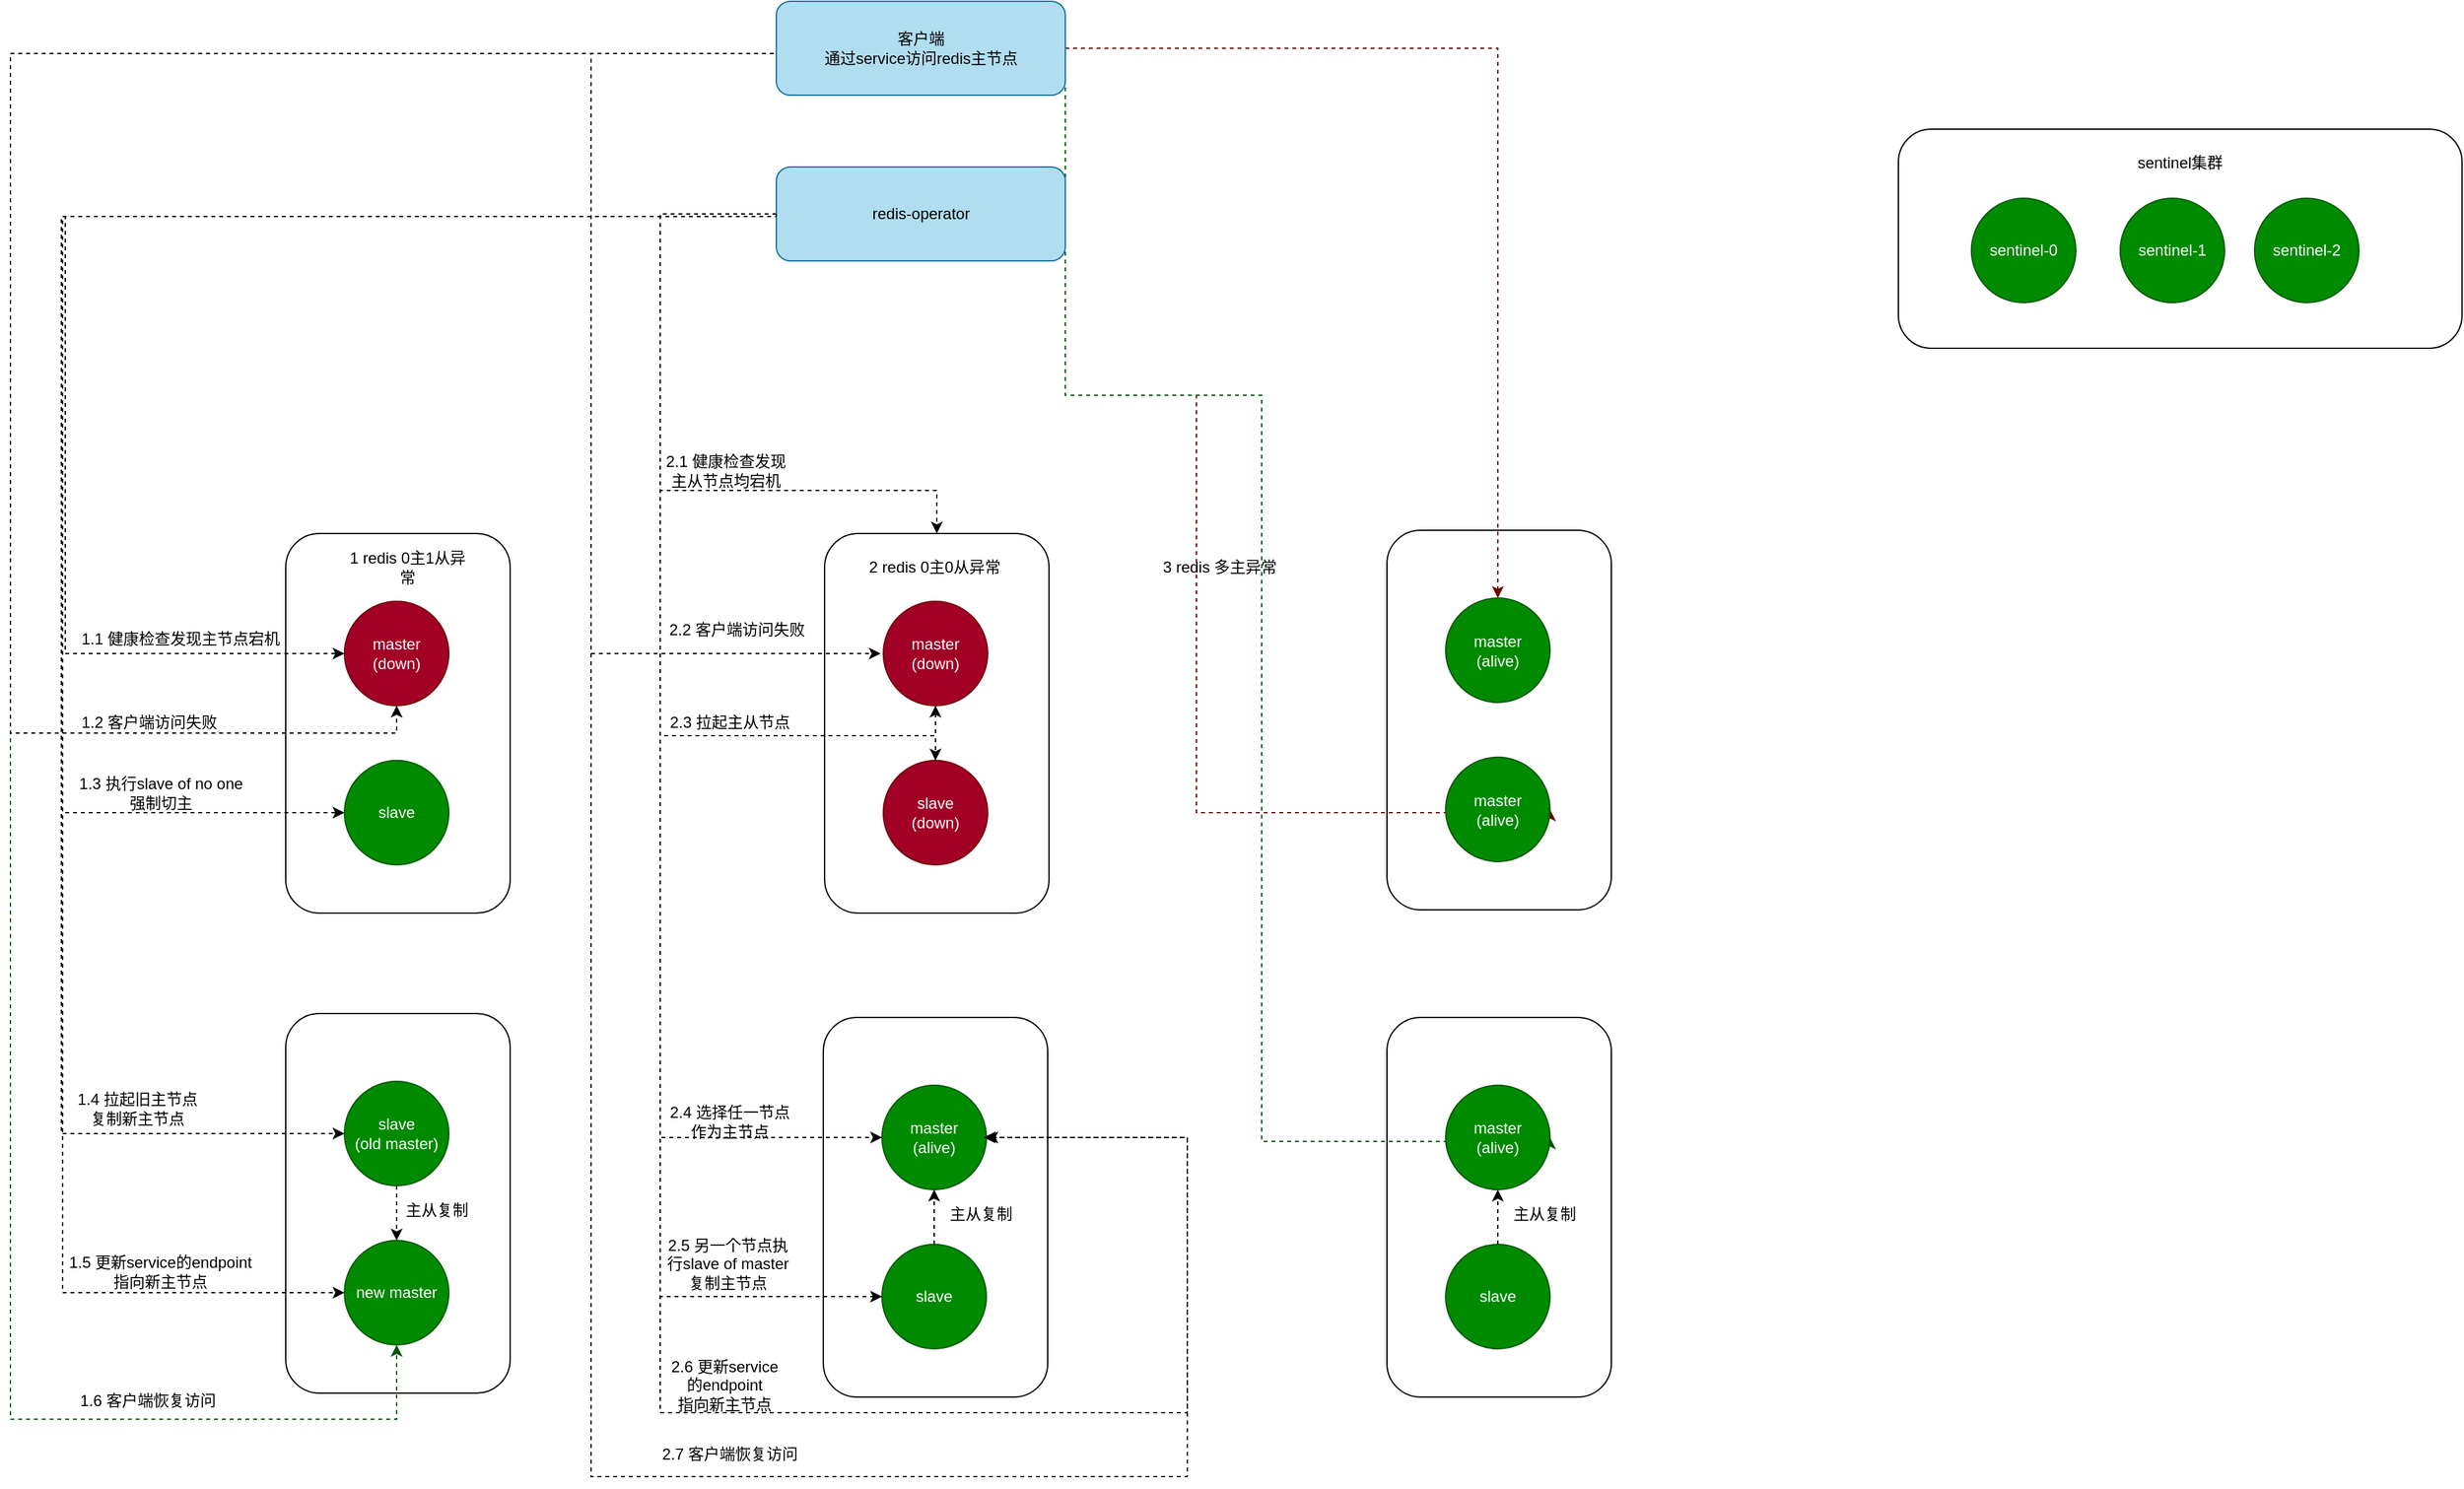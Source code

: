 <mxfile version="20.5.3" type="github"><diagram id="rYdwiMb5jvszhZctyrXV" name="第 1 页"><mxGraphModel dx="1645" dy="668" grid="0" gridSize="10" guides="1" tooltips="1" connect="1" arrows="1" fold="1" page="1" pageScale="1" pageWidth="1200" pageHeight="1920" math="0" shadow="0"><root><mxCell id="0"/><mxCell id="1" parent="0"/><mxCell id="YQscOVflWYW1QB9K6YFz-36" value="" style="rounded=1;whiteSpace=wrap;html=1;" vertex="1" parent="1"><mxGeometry x="1141" y="1016" width="172" height="291" as="geometry"/></mxCell><mxCell id="YQscOVflWYW1QB9K6YFz-30" value="" style="rounded=1;whiteSpace=wrap;html=1;" vertex="1" parent="1"><mxGeometry x="709" y="1016" width="172" height="291" as="geometry"/></mxCell><mxCell id="YQscOVflWYW1QB9K6YFz-24" value="" style="rounded=1;whiteSpace=wrap;html=1;" vertex="1" parent="1"><mxGeometry x="297" y="1013" width="172" height="291" as="geometry"/></mxCell><mxCell id="YQscOVflWYW1QB9K6YFz-11" value="" style="rounded=1;whiteSpace=wrap;html=1;" vertex="1" parent="1"><mxGeometry x="1141" y="642.5" width="172" height="291" as="geometry"/></mxCell><mxCell id="YQscOVflWYW1QB9K6YFz-16" value="" style="rounded=1;whiteSpace=wrap;html=1;" vertex="1" parent="1"><mxGeometry x="710" y="645" width="172" height="291" as="geometry"/></mxCell><mxCell id="YQscOVflWYW1QB9K6YFz-6" value="" style="rounded=1;whiteSpace=wrap;html=1;" vertex="1" parent="1"><mxGeometry x="297" y="645" width="172" height="291" as="geometry"/></mxCell><mxCell id="YQscOVflWYW1QB9K6YFz-4" value="" style="rounded=1;whiteSpace=wrap;html=1;" vertex="1" parent="1"><mxGeometry x="1533" y="335" width="432" height="168" as="geometry"/></mxCell><mxCell id="YQscOVflWYW1QB9K6YFz-44" style="edgeStyle=orthogonalEdgeStyle;rounded=0;orthogonalLoop=1;jettySize=auto;html=1;exitX=1;exitY=0.5;exitDx=0;exitDy=0;dashed=1;fillColor=#a20025;strokeColor=#6F0000;" edge="1" parent="1" source="6RyUIfgaUFoeRIO4xXDH-7" target="YQscOVflWYW1QB9K6YFz-12"><mxGeometry relative="1" as="geometry"/></mxCell><mxCell id="YQscOVflWYW1QB9K6YFz-46" style="edgeStyle=orthogonalEdgeStyle;rounded=0;orthogonalLoop=1;jettySize=auto;html=1;exitX=1;exitY=0.5;exitDx=0;exitDy=0;dashed=1;entryX=1;entryY=0.5;entryDx=0;entryDy=0;fillColor=#a20025;strokeColor=#6F0000;" edge="1" parent="1" source="6RyUIfgaUFoeRIO4xXDH-7" target="YQscOVflWYW1QB9K6YFz-13"><mxGeometry relative="1" as="geometry"><mxPoint x="971.333" y="856.667" as="targetPoint"/><Array as="points"><mxPoint x="995" y="539"/><mxPoint x="995" y="859"/></Array></mxGeometry></mxCell><mxCell id="YQscOVflWYW1QB9K6YFz-50" style="edgeStyle=orthogonalEdgeStyle;rounded=0;orthogonalLoop=1;jettySize=auto;html=1;exitX=0;exitY=0.5;exitDx=0;exitDy=0;entryX=0.5;entryY=1;entryDx=0;entryDy=0;dashed=1;fillColor=#008a00;strokeColor=#005700;" edge="1" parent="1" source="6RyUIfgaUFoeRIO4xXDH-7" target="YQscOVflWYW1QB9K6YFz-26"><mxGeometry relative="1" as="geometry"><Array as="points"><mxPoint x="86" y="277"/><mxPoint x="86" y="1324"/><mxPoint x="382" y="1324"/></Array></mxGeometry></mxCell><mxCell id="YQscOVflWYW1QB9K6YFz-59" style="edgeStyle=orthogonalEdgeStyle;rounded=0;orthogonalLoop=1;jettySize=auto;html=1;exitX=1;exitY=0.5;exitDx=0;exitDy=0;entryX=1;entryY=0.5;entryDx=0;entryDy=0;dashed=1;fillColor=#008a00;strokeColor=#005700;" edge="1" parent="1" source="6RyUIfgaUFoeRIO4xXDH-7" target="YQscOVflWYW1QB9K6YFz-37"><mxGeometry relative="1" as="geometry"><Array as="points"><mxPoint x="1045" y="539"/><mxPoint x="1045" y="1111"/></Array></mxGeometry></mxCell><mxCell id="YQscOVflWYW1QB9K6YFz-72" style="edgeStyle=orthogonalEdgeStyle;rounded=0;orthogonalLoop=1;jettySize=auto;html=1;exitX=0;exitY=0.5;exitDx=0;exitDy=0;dashed=1;entryX=0.5;entryY=1;entryDx=0;entryDy=0;" edge="1" parent="1" source="6RyUIfgaUFoeRIO4xXDH-7" target="YQscOVflWYW1QB9K6YFz-7"><mxGeometry relative="1" as="geometry"><mxPoint x="118" y="814" as="targetPoint"/><Array as="points"><mxPoint x="86" y="277"/><mxPoint x="86" y="798"/><mxPoint x="382" y="798"/></Array></mxGeometry></mxCell><mxCell id="YQscOVflWYW1QB9K6YFz-82" style="edgeStyle=orthogonalEdgeStyle;rounded=0;orthogonalLoop=1;jettySize=auto;html=1;exitX=0;exitY=0.5;exitDx=0;exitDy=0;dashed=1;" edge="1" parent="1" source="6RyUIfgaUFoeRIO4xXDH-7"><mxGeometry relative="1" as="geometry"><mxPoint x="753" y="737" as="targetPoint"/><Array as="points"><mxPoint x="673" y="277"/><mxPoint x="531" y="277"/><mxPoint x="531" y="737"/></Array></mxGeometry></mxCell><mxCell id="YQscOVflWYW1QB9K6YFz-92" style="edgeStyle=orthogonalEdgeStyle;rounded=0;orthogonalLoop=1;jettySize=auto;html=1;exitX=0;exitY=0.5;exitDx=0;exitDy=0;dashed=1;entryX=1;entryY=0.5;entryDx=0;entryDy=0;" edge="1" parent="1" source="6RyUIfgaUFoeRIO4xXDH-7" target="YQscOVflWYW1QB9K6YFz-32"><mxGeometry relative="1" as="geometry"><mxPoint x="931" y="1014" as="targetPoint"/><Array as="points"><mxPoint x="673" y="277"/><mxPoint x="531" y="277"/><mxPoint x="531" y="1368"/><mxPoint x="988" y="1368"/><mxPoint x="988" y="1108"/></Array></mxGeometry></mxCell><mxCell id="6RyUIfgaUFoeRIO4xXDH-7" value="客户端&lt;br&gt;通过service访问redis主节点" style="rounded=1;whiteSpace=wrap;html=1;fillColor=#b1ddf0;strokeColor=#10739e;" parent="1" vertex="1"><mxGeometry x="673" y="237" width="221.5" height="72" as="geometry"/></mxCell><mxCell id="YQscOVflWYW1QB9K6YFz-1" value="sentinel-0" style="ellipse;whiteSpace=wrap;html=1;aspect=fixed;fillColor=#008a00;fontColor=#ffffff;strokeColor=#005700;" vertex="1" parent="1"><mxGeometry x="1589" y="388" width="80" height="80" as="geometry"/></mxCell><mxCell id="YQscOVflWYW1QB9K6YFz-2" value="sentinel-2" style="ellipse;whiteSpace=wrap;html=1;aspect=fixed;fillColor=#008a00;fontColor=#ffffff;strokeColor=#005700;" vertex="1" parent="1"><mxGeometry x="1806" y="388" width="80" height="80" as="geometry"/></mxCell><mxCell id="YQscOVflWYW1QB9K6YFz-3" value="sentinel-1" style="ellipse;whiteSpace=wrap;html=1;aspect=fixed;fillColor=#008a00;fontColor=#ffffff;strokeColor=#005700;" vertex="1" parent="1"><mxGeometry x="1703" y="388" width="80" height="80" as="geometry"/></mxCell><mxCell id="YQscOVflWYW1QB9K6YFz-5" value="sentinel集群" style="text;html=1;strokeColor=none;fillColor=none;align=center;verticalAlign=middle;whiteSpace=wrap;rounded=0;" vertex="1" parent="1"><mxGeometry x="1713" y="346" width="72" height="30" as="geometry"/></mxCell><mxCell id="YQscOVflWYW1QB9K6YFz-7" value="master&lt;br&gt;(down)" style="ellipse;whiteSpace=wrap;html=1;aspect=fixed;fillColor=#a20025;fontColor=#ffffff;strokeColor=#6F0000;" vertex="1" parent="1"><mxGeometry x="342" y="697" width="80" height="80" as="geometry"/></mxCell><mxCell id="YQscOVflWYW1QB9K6YFz-9" value="slave" style="ellipse;whiteSpace=wrap;html=1;aspect=fixed;fillColor=#008a00;fontColor=#ffffff;strokeColor=#005700;" vertex="1" parent="1"><mxGeometry x="342" y="819" width="80" height="80" as="geometry"/></mxCell><mxCell id="YQscOVflWYW1QB9K6YFz-10" value="1 redis 0主1从异常" style="text;html=1;strokeColor=none;fillColor=none;align=center;verticalAlign=middle;whiteSpace=wrap;rounded=0;" vertex="1" parent="1"><mxGeometry x="342" y="656" width="97" height="30" as="geometry"/></mxCell><mxCell id="YQscOVflWYW1QB9K6YFz-12" value="master&lt;br&gt;(alive)" style="ellipse;whiteSpace=wrap;html=1;aspect=fixed;fillColor=#008a00;fontColor=#ffffff;strokeColor=#005700;" vertex="1" parent="1"><mxGeometry x="1186" y="694.5" width="80" height="80" as="geometry"/></mxCell><mxCell id="YQscOVflWYW1QB9K6YFz-13" value="master&lt;br&gt;(alive)" style="ellipse;whiteSpace=wrap;html=1;aspect=fixed;fillColor=#008a00;fontColor=#ffffff;strokeColor=#005700;" vertex="1" parent="1"><mxGeometry x="1186" y="816.5" width="80" height="80" as="geometry"/></mxCell><mxCell id="YQscOVflWYW1QB9K6YFz-14" value="3 redis 多主异常" style="text;html=1;strokeColor=none;fillColor=none;align=center;verticalAlign=middle;whiteSpace=wrap;rounded=0;" vertex="1" parent="1"><mxGeometry x="966" y="656" width="94" height="30" as="geometry"/></mxCell><mxCell id="YQscOVflWYW1QB9K6YFz-17" value="master&lt;br&gt;(down)" style="ellipse;whiteSpace=wrap;html=1;aspect=fixed;fillColor=#a20025;fontColor=#ffffff;strokeColor=#6F0000;" vertex="1" parent="1"><mxGeometry x="755" y="697" width="80" height="80" as="geometry"/></mxCell><mxCell id="YQscOVflWYW1QB9K6YFz-18" value="slave&lt;br&gt;(down)" style="ellipse;whiteSpace=wrap;html=1;aspect=fixed;fillColor=#a20025;fontColor=#ffffff;strokeColor=#6F0000;" vertex="1" parent="1"><mxGeometry x="755" y="819" width="80" height="80" as="geometry"/></mxCell><mxCell id="YQscOVflWYW1QB9K6YFz-19" value="2 redis 0主0从异常" style="text;html=1;strokeColor=none;fillColor=none;align=center;verticalAlign=middle;whiteSpace=wrap;rounded=0;" vertex="1" parent="1"><mxGeometry x="741.5" y="656" width="105" height="30" as="geometry"/></mxCell><mxCell id="YQscOVflWYW1QB9K6YFz-27" style="edgeStyle=orthogonalEdgeStyle;rounded=0;orthogonalLoop=1;jettySize=auto;html=1;exitX=0.5;exitY=1;exitDx=0;exitDy=0;dashed=1;" edge="1" parent="1" source="YQscOVflWYW1QB9K6YFz-25" target="YQscOVflWYW1QB9K6YFz-26"><mxGeometry relative="1" as="geometry"/></mxCell><mxCell id="YQscOVflWYW1QB9K6YFz-25" value="slave&lt;br&gt;(old master)" style="ellipse;whiteSpace=wrap;html=1;aspect=fixed;fillColor=#008a00;fontColor=#ffffff;strokeColor=#005700;" vertex="1" parent="1"><mxGeometry x="342" y="1065" width="80" height="80" as="geometry"/></mxCell><mxCell id="YQscOVflWYW1QB9K6YFz-26" value="new master" style="ellipse;whiteSpace=wrap;html=1;aspect=fixed;fillColor=#008a00;fontColor=#ffffff;strokeColor=#005700;" vertex="1" parent="1"><mxGeometry x="342" y="1187" width="80" height="80" as="geometry"/></mxCell><mxCell id="YQscOVflWYW1QB9K6YFz-29" value="主从复制" style="text;html=1;strokeColor=none;fillColor=none;align=center;verticalAlign=middle;whiteSpace=wrap;rounded=0;" vertex="1" parent="1"><mxGeometry x="383" y="1149" width="60" height="30" as="geometry"/></mxCell><mxCell id="YQscOVflWYW1QB9K6YFz-32" value="master&lt;br&gt;(alive)" style="ellipse;whiteSpace=wrap;html=1;aspect=fixed;fillColor=#008a00;fontColor=#ffffff;strokeColor=#005700;" vertex="1" parent="1"><mxGeometry x="754" y="1068" width="80" height="80" as="geometry"/></mxCell><mxCell id="YQscOVflWYW1QB9K6YFz-35" style="edgeStyle=orthogonalEdgeStyle;rounded=0;orthogonalLoop=1;jettySize=auto;html=1;exitX=0.5;exitY=0;exitDx=0;exitDy=0;entryX=0.5;entryY=1;entryDx=0;entryDy=0;dashed=1;" edge="1" parent="1" source="YQscOVflWYW1QB9K6YFz-33" target="YQscOVflWYW1QB9K6YFz-32"><mxGeometry relative="1" as="geometry"/></mxCell><mxCell id="YQscOVflWYW1QB9K6YFz-33" value="slave" style="ellipse;whiteSpace=wrap;html=1;aspect=fixed;fillColor=#008a00;fontColor=#ffffff;strokeColor=#005700;" vertex="1" parent="1"><mxGeometry x="754" y="1190" width="80" height="80" as="geometry"/></mxCell><mxCell id="YQscOVflWYW1QB9K6YFz-34" value="主从复制" style="text;html=1;strokeColor=none;fillColor=none;align=center;verticalAlign=middle;whiteSpace=wrap;rounded=0;" vertex="1" parent="1"><mxGeometry x="800" y="1152" width="60" height="30" as="geometry"/></mxCell><mxCell id="YQscOVflWYW1QB9K6YFz-37" value="master&lt;br&gt;(alive)" style="ellipse;whiteSpace=wrap;html=1;aspect=fixed;fillColor=#008a00;fontColor=#ffffff;strokeColor=#005700;" vertex="1" parent="1"><mxGeometry x="1186" y="1068" width="80" height="80" as="geometry"/></mxCell><mxCell id="YQscOVflWYW1QB9K6YFz-38" style="edgeStyle=orthogonalEdgeStyle;rounded=0;orthogonalLoop=1;jettySize=auto;html=1;exitX=0.5;exitY=0;exitDx=0;exitDy=0;entryX=0.5;entryY=1;entryDx=0;entryDy=0;dashed=1;" edge="1" parent="1" source="YQscOVflWYW1QB9K6YFz-39" target="YQscOVflWYW1QB9K6YFz-37"><mxGeometry relative="1" as="geometry"/></mxCell><mxCell id="YQscOVflWYW1QB9K6YFz-39" value="slave" style="ellipse;whiteSpace=wrap;html=1;aspect=fixed;fillColor=#008a00;fontColor=#ffffff;strokeColor=#005700;" vertex="1" parent="1"><mxGeometry x="1186" y="1190" width="80" height="80" as="geometry"/></mxCell><mxCell id="YQscOVflWYW1QB9K6YFz-40" value="主从复制" style="text;html=1;strokeColor=none;fillColor=none;align=center;verticalAlign=middle;whiteSpace=wrap;rounded=0;" vertex="1" parent="1"><mxGeometry x="1232" y="1152" width="60" height="30" as="geometry"/></mxCell><mxCell id="YQscOVflWYW1QB9K6YFz-63" style="edgeStyle=orthogonalEdgeStyle;rounded=0;orthogonalLoop=1;jettySize=auto;html=1;exitX=0;exitY=0.5;exitDx=0;exitDy=0;entryX=0;entryY=0.5;entryDx=0;entryDy=0;dashed=1;" edge="1" parent="1" source="YQscOVflWYW1QB9K6YFz-41" target="YQscOVflWYW1QB9K6YFz-7"><mxGeometry relative="1" as="geometry"><Array as="points"><mxPoint x="128" y="402"/><mxPoint x="128" y="737"/></Array></mxGeometry></mxCell><mxCell id="YQscOVflWYW1QB9K6YFz-64" style="edgeStyle=orthogonalEdgeStyle;rounded=0;orthogonalLoop=1;jettySize=auto;html=1;exitX=0;exitY=0.5;exitDx=0;exitDy=0;entryX=0;entryY=0.5;entryDx=0;entryDy=0;dashed=1;" edge="1" parent="1" source="YQscOVflWYW1QB9K6YFz-41" target="YQscOVflWYW1QB9K6YFz-9"><mxGeometry relative="1" as="geometry"><Array as="points"><mxPoint x="126" y="402"/><mxPoint x="126" y="859"/></Array></mxGeometry></mxCell><mxCell id="YQscOVflWYW1QB9K6YFz-68" style="edgeStyle=orthogonalEdgeStyle;rounded=0;orthogonalLoop=1;jettySize=auto;html=1;exitX=0;exitY=0.5;exitDx=0;exitDy=0;dashed=1;entryX=0;entryY=0.5;entryDx=0;entryDy=0;" edge="1" parent="1" source="YQscOVflWYW1QB9K6YFz-41" target="YQscOVflWYW1QB9K6YFz-25"><mxGeometry relative="1" as="geometry"><mxPoint x="146.375" y="1119.5" as="targetPoint"/><Array as="points"><mxPoint x="125" y="402"/><mxPoint x="125" y="1105"/></Array></mxGeometry></mxCell><mxCell id="YQscOVflWYW1QB9K6YFz-71" style="edgeStyle=orthogonalEdgeStyle;rounded=0;orthogonalLoop=1;jettySize=auto;html=1;exitX=0;exitY=0.5;exitDx=0;exitDy=0;dashed=1;entryX=0;entryY=0.5;entryDx=0;entryDy=0;" edge="1" parent="1" source="YQscOVflWYW1QB9K6YFz-41" target="YQscOVflWYW1QB9K6YFz-26"><mxGeometry relative="1" as="geometry"><mxPoint x="125.125" y="1216.375" as="targetPoint"/><Array as="points"><mxPoint x="126" y="402"/><mxPoint x="126" y="1227"/></Array></mxGeometry></mxCell><mxCell id="YQscOVflWYW1QB9K6YFz-78" style="edgeStyle=orthogonalEdgeStyle;rounded=0;orthogonalLoop=1;jettySize=auto;html=1;exitX=0;exitY=0.5;exitDx=0;exitDy=0;dashed=1;entryX=0.5;entryY=0;entryDx=0;entryDy=0;" edge="1" parent="1" source="YQscOVflWYW1QB9K6YFz-41" target="YQscOVflWYW1QB9K6YFz-16"><mxGeometry relative="1" as="geometry"><Array as="points"><mxPoint x="673" y="402"/><mxPoint x="584" y="402"/><mxPoint x="584" y="612"/><mxPoint x="796" y="612"/></Array></mxGeometry></mxCell><mxCell id="YQscOVflWYW1QB9K6YFz-80" style="edgeStyle=orthogonalEdgeStyle;rounded=0;orthogonalLoop=1;jettySize=auto;html=1;exitX=0;exitY=0.5;exitDx=0;exitDy=0;entryX=0.5;entryY=1;entryDx=0;entryDy=0;dashed=1;" edge="1" parent="1" source="YQscOVflWYW1QB9K6YFz-41" target="YQscOVflWYW1QB9K6YFz-17"><mxGeometry relative="1" as="geometry"><Array as="points"><mxPoint x="673" y="402"/><mxPoint x="584" y="402"/><mxPoint x="584" y="800"/><mxPoint x="795" y="800"/></Array></mxGeometry></mxCell><mxCell id="YQscOVflWYW1QB9K6YFz-85" style="edgeStyle=orthogonalEdgeStyle;rounded=0;orthogonalLoop=1;jettySize=auto;html=1;exitX=0;exitY=0.5;exitDx=0;exitDy=0;dashed=1;entryX=0.5;entryY=0;entryDx=0;entryDy=0;" edge="1" parent="1" source="YQscOVflWYW1QB9K6YFz-41" target="YQscOVflWYW1QB9K6YFz-18"><mxGeometry relative="1" as="geometry"><mxPoint x="499.448" y="836.621" as="targetPoint"/><Array as="points"><mxPoint x="673" y="402"/><mxPoint x="584" y="402"/><mxPoint x="584" y="800"/><mxPoint x="795" y="800"/></Array></mxGeometry></mxCell><mxCell id="YQscOVflWYW1QB9K6YFz-86" style="edgeStyle=orthogonalEdgeStyle;rounded=0;orthogonalLoop=1;jettySize=auto;html=1;exitX=0;exitY=0.5;exitDx=0;exitDy=0;dashed=1;entryX=0;entryY=0.5;entryDx=0;entryDy=0;" edge="1" parent="1" source="YQscOVflWYW1QB9K6YFz-41" target="YQscOVflWYW1QB9K6YFz-32"><mxGeometry relative="1" as="geometry"><mxPoint x="500.138" y="1144.897" as="targetPoint"/><Array as="points"><mxPoint x="673" y="402"/><mxPoint x="584" y="402"/><mxPoint x="584" y="1108"/></Array></mxGeometry></mxCell><mxCell id="YQscOVflWYW1QB9K6YFz-90" style="edgeStyle=orthogonalEdgeStyle;rounded=0;orthogonalLoop=1;jettySize=auto;html=1;exitX=0;exitY=0.5;exitDx=0;exitDy=0;dashed=1;" edge="1" parent="1" source="YQscOVflWYW1QB9K6YFz-41"><mxGeometry relative="1" as="geometry"><mxPoint x="832" y="1108" as="targetPoint"/><Array as="points"><mxPoint x="584" y="400"/><mxPoint x="584" y="1319"/><mxPoint x="988" y="1319"/><mxPoint x="988" y="1108"/></Array></mxGeometry></mxCell><mxCell id="YQscOVflWYW1QB9K6YFz-41" value="redis-operator" style="rounded=1;whiteSpace=wrap;html=1;fillColor=#b1ddf0;strokeColor=#10739e;" vertex="1" parent="1"><mxGeometry x="673" y="364" width="221.5" height="72" as="geometry"/></mxCell><mxCell id="YQscOVflWYW1QB9K6YFz-55" value="1.5 更新service的endpoint&lt;br&gt;指向新主节点" style="text;html=1;strokeColor=none;fillColor=none;align=center;verticalAlign=middle;whiteSpace=wrap;rounded=0;" vertex="1" parent="1"><mxGeometry x="120" y="1196" width="162" height="30" as="geometry"/></mxCell><mxCell id="YQscOVflWYW1QB9K6YFz-65" value="1.1 健康检查发现主节点宕机" style="text;html=1;align=center;verticalAlign=middle;resizable=0;points=[];autosize=1;strokeColor=none;fillColor=none;" vertex="1" parent="1"><mxGeometry x="130.5" y="713" width="170" height="26" as="geometry"/></mxCell><mxCell id="YQscOVflWYW1QB9K6YFz-66" value="1.3 执行slave of no one&lt;br&gt;强制切主" style="text;html=1;align=center;verticalAlign=middle;resizable=0;points=[];autosize=1;strokeColor=none;fillColor=none;" vertex="1" parent="1"><mxGeometry x="129.5" y="823" width="143" height="41" as="geometry"/></mxCell><mxCell id="YQscOVflWYW1QB9K6YFz-69" value="1.4 拉起旧主节点&lt;br&gt;复制新主节点" style="text;html=1;strokeColor=none;fillColor=none;align=center;verticalAlign=middle;whiteSpace=wrap;rounded=0;" vertex="1" parent="1"><mxGeometry x="128.5" y="1074" width="108.5" height="24.5" as="geometry"/></mxCell><mxCell id="YQscOVflWYW1QB9K6YFz-70" value="1.6&amp;nbsp;&lt;span style=&quot;&quot;&gt;客户端恢复访问&lt;/span&gt;" style="text;html=1;align=center;verticalAlign=middle;resizable=0;points=[];autosize=1;strokeColor=none;fillColor=none;" vertex="1" parent="1"><mxGeometry x="129.5" y="1297" width="122" height="26" as="geometry"/></mxCell><mxCell id="YQscOVflWYW1QB9K6YFz-73" value="1.2 客户端访问失败" style="text;html=1;align=center;verticalAlign=middle;resizable=0;points=[];autosize=1;strokeColor=none;fillColor=none;" vertex="1" parent="1"><mxGeometry x="130.5" y="777" width="122" height="26" as="geometry"/></mxCell><mxCell id="YQscOVflWYW1QB9K6YFz-88" style="edgeStyle=orthogonalEdgeStyle;rounded=0;orthogonalLoop=1;jettySize=auto;html=1;exitX=0;exitY=0.5;exitDx=0;exitDy=0;dashed=1;entryX=0;entryY=0.5;entryDx=0;entryDy=0;" edge="1" parent="1" source="YQscOVflWYW1QB9K6YFz-41" target="YQscOVflWYW1QB9K6YFz-33"><mxGeometry relative="1" as="geometry"><mxPoint x="764" y="1118" as="targetPoint"/><mxPoint x="683" y="410.0" as="sourcePoint"/><Array as="points"><mxPoint x="673" y="402"/><mxPoint x="584" y="402"/><mxPoint x="584" y="1230"/></Array></mxGeometry></mxCell><mxCell id="YQscOVflWYW1QB9K6YFz-97" value="2.5 另一个节点执行slave of master复制主节点" style="text;html=1;strokeColor=none;fillColor=none;align=center;verticalAlign=middle;whiteSpace=wrap;rounded=0;" vertex="1" parent="1"><mxGeometry x="586" y="1190" width="100" height="30" as="geometry"/></mxCell><mxCell id="YQscOVflWYW1QB9K6YFz-99" value="&lt;span style=&quot;&quot;&gt;2.1 健康检查发现主从节点均宕机&lt;/span&gt;" style="text;html=1;strokeColor=none;fillColor=none;align=center;verticalAlign=middle;whiteSpace=wrap;rounded=0;" vertex="1" parent="1"><mxGeometry x="586" y="582" width="97" height="30" as="geometry"/></mxCell><mxCell id="YQscOVflWYW1QB9K6YFz-101" value="&lt;span style=&quot;&quot;&gt;2.2 客户端访问失败&lt;/span&gt;" style="text;html=1;strokeColor=none;fillColor=none;align=center;verticalAlign=middle;whiteSpace=wrap;rounded=0;" vertex="1" parent="1"><mxGeometry x="586" y="704" width="114" height="30" as="geometry"/></mxCell><mxCell id="YQscOVflWYW1QB9K6YFz-102" value="&lt;span style=&quot;&quot;&gt;2.3 拉起主从节点&lt;/span&gt;" style="text;html=1;strokeColor=none;fillColor=none;align=center;verticalAlign=middle;whiteSpace=wrap;rounded=0;" vertex="1" parent="1"><mxGeometry x="589" y="774.5" width="97" height="30" as="geometry"/></mxCell><mxCell id="YQscOVflWYW1QB9K6YFz-103" value="&lt;span style=&quot;&quot;&gt;2.4 选择任一节点&lt;/span&gt;&lt;br style=&quot;&quot;&gt;&lt;span style=&quot;&quot;&gt;作为主节点&lt;/span&gt;" style="text;html=1;strokeColor=none;fillColor=none;align=center;verticalAlign=middle;whiteSpace=wrap;rounded=0;" vertex="1" parent="1"><mxGeometry x="589" y="1081" width="97" height="30" as="geometry"/></mxCell><mxCell id="YQscOVflWYW1QB9K6YFz-104" value="&lt;span style=&quot;&quot;&gt;2.6&amp;nbsp;&lt;/span&gt;&lt;span style=&quot;&quot;&gt;更新service的endpoint&lt;/span&gt;&lt;br style=&quot;&quot;&gt;&lt;span style=&quot;&quot;&gt;指向新主节点&lt;/span&gt;" style="text;html=1;strokeColor=none;fillColor=none;align=center;verticalAlign=middle;whiteSpace=wrap;rounded=0;" vertex="1" parent="1"><mxGeometry x="589" y="1283" width="89" height="30" as="geometry"/></mxCell><mxCell id="YQscOVflWYW1QB9K6YFz-105" value="&lt;span style=&quot;&quot;&gt;2.7 客户端恢复访问&lt;/span&gt;" style="text;html=1;strokeColor=none;fillColor=none;align=center;verticalAlign=middle;whiteSpace=wrap;rounded=0;" vertex="1" parent="1"><mxGeometry x="581" y="1336" width="113" height="30" as="geometry"/></mxCell></root></mxGraphModel></diagram></mxfile>